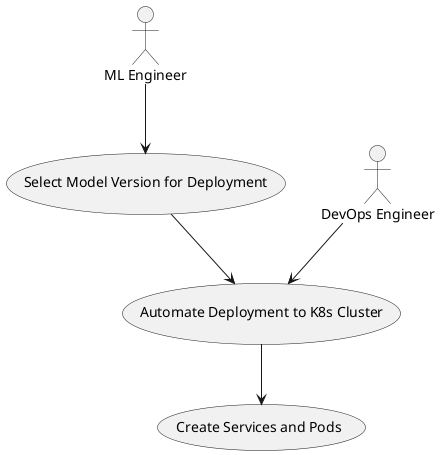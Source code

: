 @startuml
actor "ML Engineer" as mlengineer
actor "DevOps Engineer" as devops

usecase "Select Model Version for Deployment" as uc1
usecase "Automate Deployment to K8s Cluster" as uc2
usecase "Create Services and Pods" as uc3

mlengineer --> uc1
uc1 --> uc2
uc2 --> uc3
devops --> uc2
@enduml
